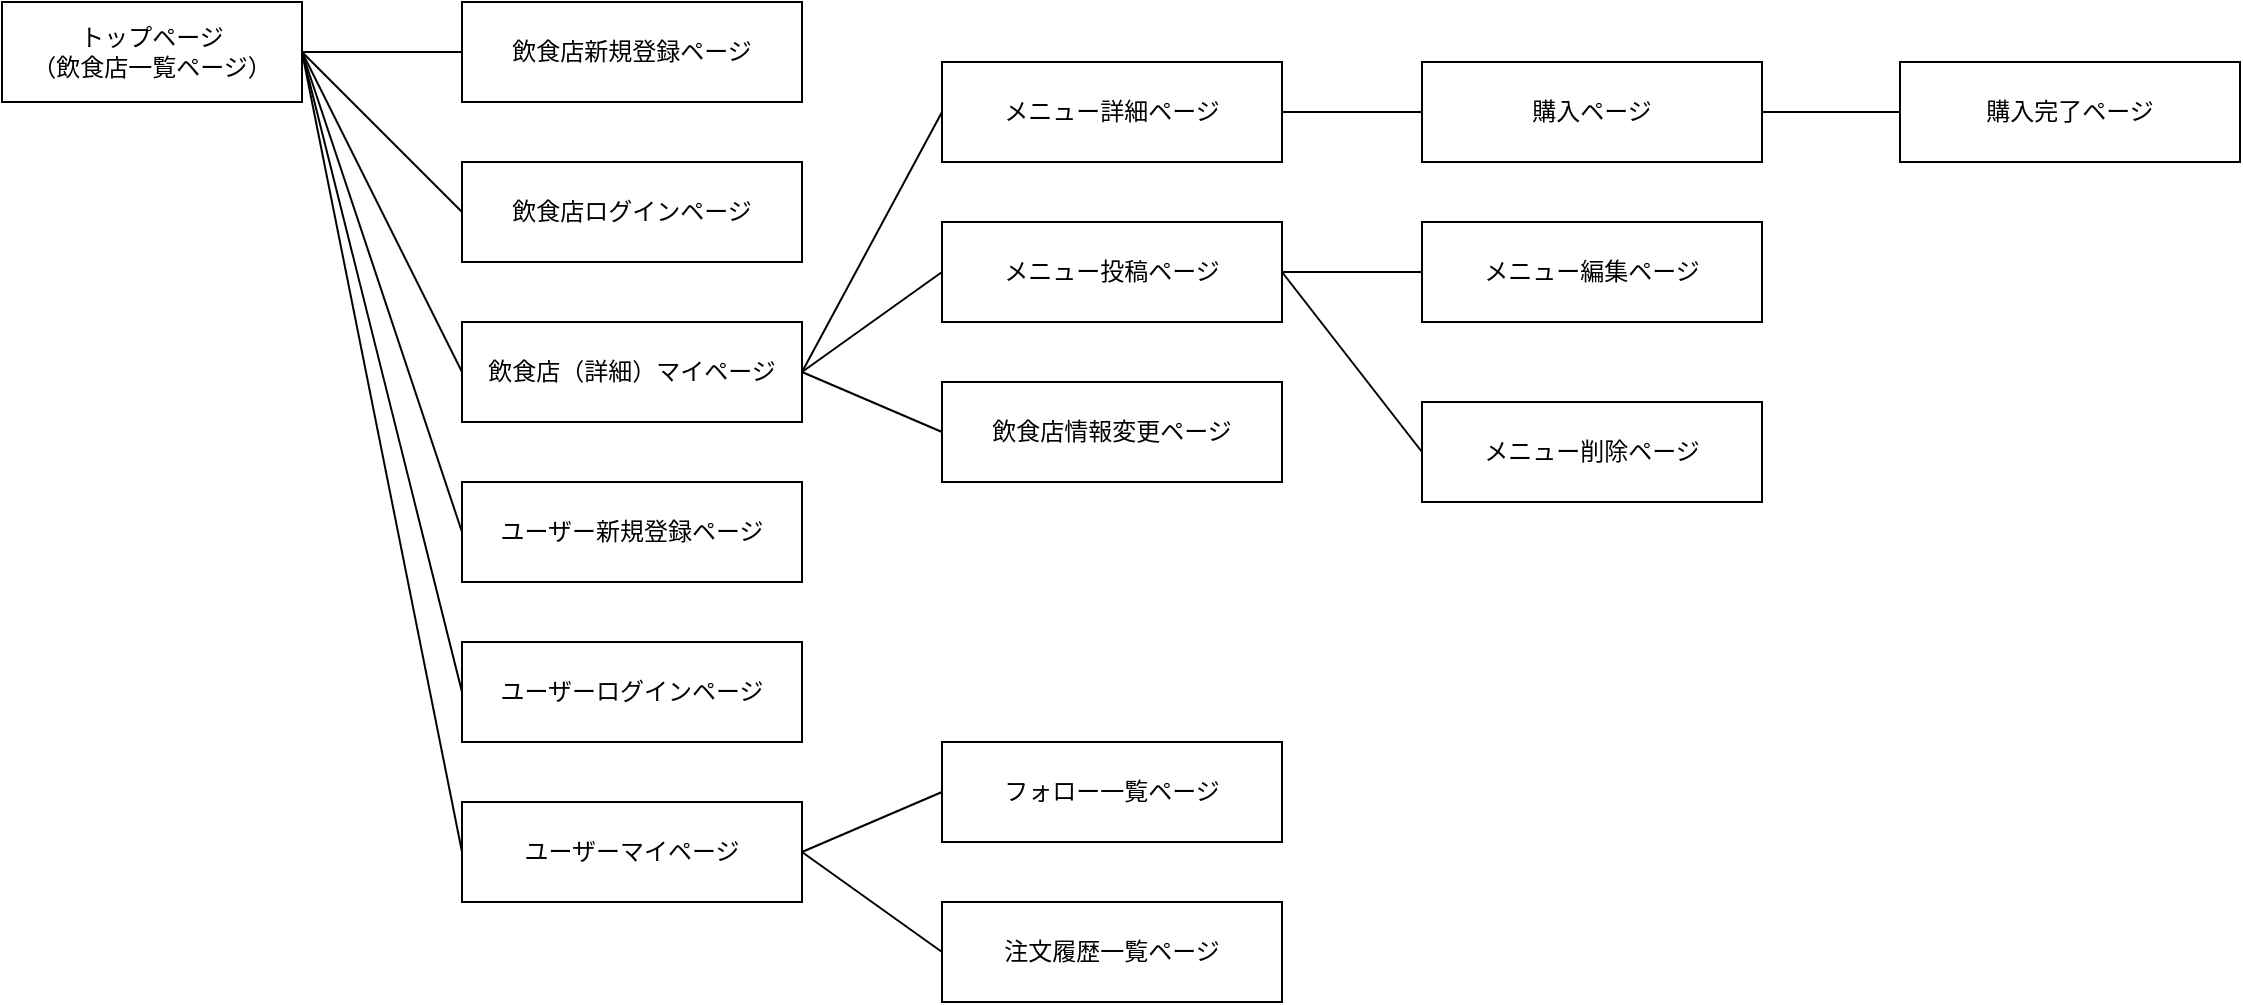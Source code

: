<mxfile>
    <diagram id="ggMwWoNdvTD5jMibsRJB" name="ページ1">
        <mxGraphModel dx="104" dy="159" grid="1" gridSize="10" guides="1" tooltips="1" connect="1" arrows="1" fold="1" page="1" pageScale="1" pageWidth="1169" pageHeight="827" math="0" shadow="0">
            <root>
                <mxCell id="0"/>
                <mxCell id="1" parent="0"/>
                <mxCell id="14" style="edgeStyle=none;html=1;exitX=1;exitY=0.5;exitDx=0;exitDy=0;entryX=0;entryY=0.5;entryDx=0;entryDy=0;endArrow=none;endFill=0;" parent="1" source="2" target="3" edge="1">
                    <mxGeometry relative="1" as="geometry">
                        <Array as="points">
                            <mxPoint x="230" y="65"/>
                        </Array>
                    </mxGeometry>
                </mxCell>
                <mxCell id="16" style="edgeStyle=none;html=1;exitX=1;exitY=0.5;exitDx=0;exitDy=0;entryX=0;entryY=0.5;entryDx=0;entryDy=0;endArrow=none;endFill=0;" parent="1" source="2" target="4" edge="1">
                    <mxGeometry relative="1" as="geometry"/>
                </mxCell>
                <mxCell id="17" style="edgeStyle=none;html=1;exitX=1;exitY=0.5;exitDx=0;exitDy=0;entryX=0;entryY=0.5;entryDx=0;entryDy=0;endArrow=none;endFill=0;" parent="1" source="2" target="9" edge="1">
                    <mxGeometry relative="1" as="geometry"/>
                </mxCell>
                <mxCell id="19" style="edgeStyle=none;html=1;exitX=1;exitY=0.5;exitDx=0;exitDy=0;entryX=0;entryY=0.5;entryDx=0;entryDy=0;startArrow=none;startFill=0;endArrow=none;endFill=0;" parent="1" source="2" target="11" edge="1">
                    <mxGeometry relative="1" as="geometry"/>
                </mxCell>
                <mxCell id="20" style="edgeStyle=none;html=1;exitX=1;exitY=0.5;exitDx=0;exitDy=0;entryX=0;entryY=0.5;entryDx=0;entryDy=0;endArrow=none;endFill=0;" parent="1" source="2" target="18" edge="1">
                    <mxGeometry relative="1" as="geometry"/>
                </mxCell>
                <mxCell id="22" style="edgeStyle=none;html=1;exitX=1;exitY=0.5;exitDx=0;exitDy=0;entryX=0;entryY=0.5;entryDx=0;entryDy=0;endArrow=none;endFill=0;" parent="1" source="2" target="10" edge="1">
                    <mxGeometry relative="1" as="geometry"/>
                </mxCell>
                <mxCell id="2" value="トップページ&lt;br&gt;（飲食店一覧ページ）" style="rounded=0;whiteSpace=wrap;html=1;" parent="1" vertex="1">
                    <mxGeometry x="40" y="40" width="150" height="50" as="geometry"/>
                </mxCell>
                <mxCell id="3" value="飲食店新規登録ページ" style="rounded=0;whiteSpace=wrap;html=1;" parent="1" vertex="1">
                    <mxGeometry x="270" y="40" width="170" height="50" as="geometry"/>
                </mxCell>
                <mxCell id="4" value="飲食店ログインページ" style="rounded=0;whiteSpace=wrap;html=1;" parent="1" vertex="1">
                    <mxGeometry x="270" y="120" width="170" height="50" as="geometry"/>
                </mxCell>
                <mxCell id="25" style="edgeStyle=none;html=1;exitX=1;exitY=0.5;exitDx=0;exitDy=0;entryX=0;entryY=0.5;entryDx=0;entryDy=0;endArrow=none;endFill=0;" parent="1" source="9" target="24" edge="1">
                    <mxGeometry relative="1" as="geometry"/>
                </mxCell>
                <mxCell id="26" style="edgeStyle=none;html=1;exitX=1;exitY=0.5;exitDx=0;exitDy=0;entryX=1;entryY=0.5;entryDx=0;entryDy=0;endArrow=none;endFill=0;" parent="1" source="9" target="23" edge="1">
                    <mxGeometry relative="1" as="geometry"/>
                </mxCell>
                <mxCell id="42" style="edgeStyle=none;html=1;exitX=1;exitY=0.5;exitDx=0;exitDy=0;entryX=1;entryY=0.5;entryDx=0;entryDy=0;startArrow=none;startFill=0;endArrow=none;endFill=0;" parent="1" source="9" target="41" edge="1">
                    <mxGeometry relative="1" as="geometry"/>
                </mxCell>
                <mxCell id="9" value="飲食店（詳細）マイページ" style="rounded=0;whiteSpace=wrap;html=1;" parent="1" vertex="1">
                    <mxGeometry x="270" y="200" width="170" height="50" as="geometry"/>
                </mxCell>
                <mxCell id="10" value="ユーザー新規登録ページ" style="rounded=0;whiteSpace=wrap;html=1;" parent="1" vertex="1">
                    <mxGeometry x="270" y="280" width="170" height="50" as="geometry"/>
                </mxCell>
                <mxCell id="11" value="ユーザーログインページ" style="rounded=0;whiteSpace=wrap;html=1;" parent="1" vertex="1">
                    <mxGeometry x="270" y="360" width="170" height="50" as="geometry"/>
                </mxCell>
                <mxCell id="44" style="edgeStyle=none;html=1;exitX=1;exitY=0.5;exitDx=0;exitDy=0;entryX=1;entryY=0.5;entryDx=0;entryDy=0;startArrow=none;startFill=0;endArrow=none;endFill=0;" parent="1" source="18" target="43" edge="1">
                    <mxGeometry relative="1" as="geometry"/>
                </mxCell>
                <mxCell id="46" style="edgeStyle=none;html=1;exitX=1;exitY=0.5;exitDx=0;exitDy=0;entryX=1;entryY=0.5;entryDx=0;entryDy=0;startArrow=none;startFill=0;endArrow=none;endFill=0;" parent="1" source="18" target="45" edge="1">
                    <mxGeometry relative="1" as="geometry"/>
                </mxCell>
                <mxCell id="18" value="ユーザーマイページ" style="rounded=0;whiteSpace=wrap;html=1;" parent="1" vertex="1">
                    <mxGeometry x="270" y="440" width="170" height="50" as="geometry"/>
                </mxCell>
                <mxCell id="38" style="edgeStyle=none;html=1;exitX=1;exitY=0.5;exitDx=0;exitDy=0;entryX=1;entryY=0.5;entryDx=0;entryDy=0;startArrow=none;startFill=0;endArrow=none;endFill=0;" parent="1" source="36" target="36" edge="1">
                    <mxGeometry relative="1" as="geometry">
                        <Array as="points">
                            <mxPoint x="670" y="175"/>
                        </Array>
                    </mxGeometry>
                </mxCell>
                <mxCell id="23" value="メニュー投稿ページ" style="rounded=0;whiteSpace=wrap;html=1;direction=west;" parent="1" vertex="1">
                    <mxGeometry x="510" y="150" width="170" height="50" as="geometry"/>
                </mxCell>
                <mxCell id="31" style="edgeStyle=none;html=1;exitX=1;exitY=0.5;exitDx=0;exitDy=0;entryX=1;entryY=0.5;entryDx=0;entryDy=0;startArrow=none;startFill=0;endArrow=none;endFill=0;" parent="1" source="24" target="29" edge="1">
                    <mxGeometry relative="1" as="geometry"/>
                </mxCell>
                <mxCell id="24" value="メニュー詳細ページ" style="rounded=0;whiteSpace=wrap;html=1;" parent="1" vertex="1">
                    <mxGeometry x="510" y="70" width="170" height="50" as="geometry"/>
                </mxCell>
                <mxCell id="33" style="edgeStyle=none;html=1;exitX=0;exitY=0.5;exitDx=0;exitDy=0;entryX=1;entryY=0.5;entryDx=0;entryDy=0;startArrow=none;startFill=0;endArrow=none;endFill=0;" parent="1" source="29" target="32" edge="1">
                    <mxGeometry relative="1" as="geometry"/>
                </mxCell>
                <mxCell id="29" value="購入ページ" style="rounded=0;whiteSpace=wrap;html=1;direction=west;" parent="1" vertex="1">
                    <mxGeometry x="750" y="70" width="170" height="50" as="geometry"/>
                </mxCell>
                <mxCell id="32" value="購入完了ページ" style="rounded=0;whiteSpace=wrap;html=1;direction=west;" parent="1" vertex="1">
                    <mxGeometry x="989" y="70" width="170" height="50" as="geometry"/>
                </mxCell>
                <mxCell id="36" value="メニュー編集ページ" style="rounded=0;whiteSpace=wrap;html=1;direction=west;" parent="1" vertex="1">
                    <mxGeometry x="750" y="150" width="170" height="50" as="geometry"/>
                </mxCell>
                <mxCell id="47" style="edgeStyle=none;html=1;exitX=1;exitY=0.5;exitDx=0;exitDy=0;entryX=0;entryY=0.5;entryDx=0;entryDy=0;endArrow=none;endFill=0;" edge="1" parent="1" source="37" target="23">
                    <mxGeometry relative="1" as="geometry"/>
                </mxCell>
                <mxCell id="37" value="メニュー削除ページ" style="rounded=0;whiteSpace=wrap;html=1;direction=west;" parent="1" vertex="1">
                    <mxGeometry x="750" y="240" width="170" height="50" as="geometry"/>
                </mxCell>
                <mxCell id="41" value="飲食店情報変更ページ" style="rounded=0;whiteSpace=wrap;html=1;direction=west;" parent="1" vertex="1">
                    <mxGeometry x="510" y="230" width="170" height="50" as="geometry"/>
                </mxCell>
                <mxCell id="43" value="フォロー一覧ページ" style="rounded=0;whiteSpace=wrap;html=1;direction=west;" parent="1" vertex="1">
                    <mxGeometry x="510" y="410" width="170" height="50" as="geometry"/>
                </mxCell>
                <mxCell id="45" value="注文履歴一覧ページ" style="rounded=0;whiteSpace=wrap;html=1;direction=west;" parent="1" vertex="1">
                    <mxGeometry x="510" y="490" width="170" height="50" as="geometry"/>
                </mxCell>
            </root>
        </mxGraphModel>
    </diagram>
</mxfile>